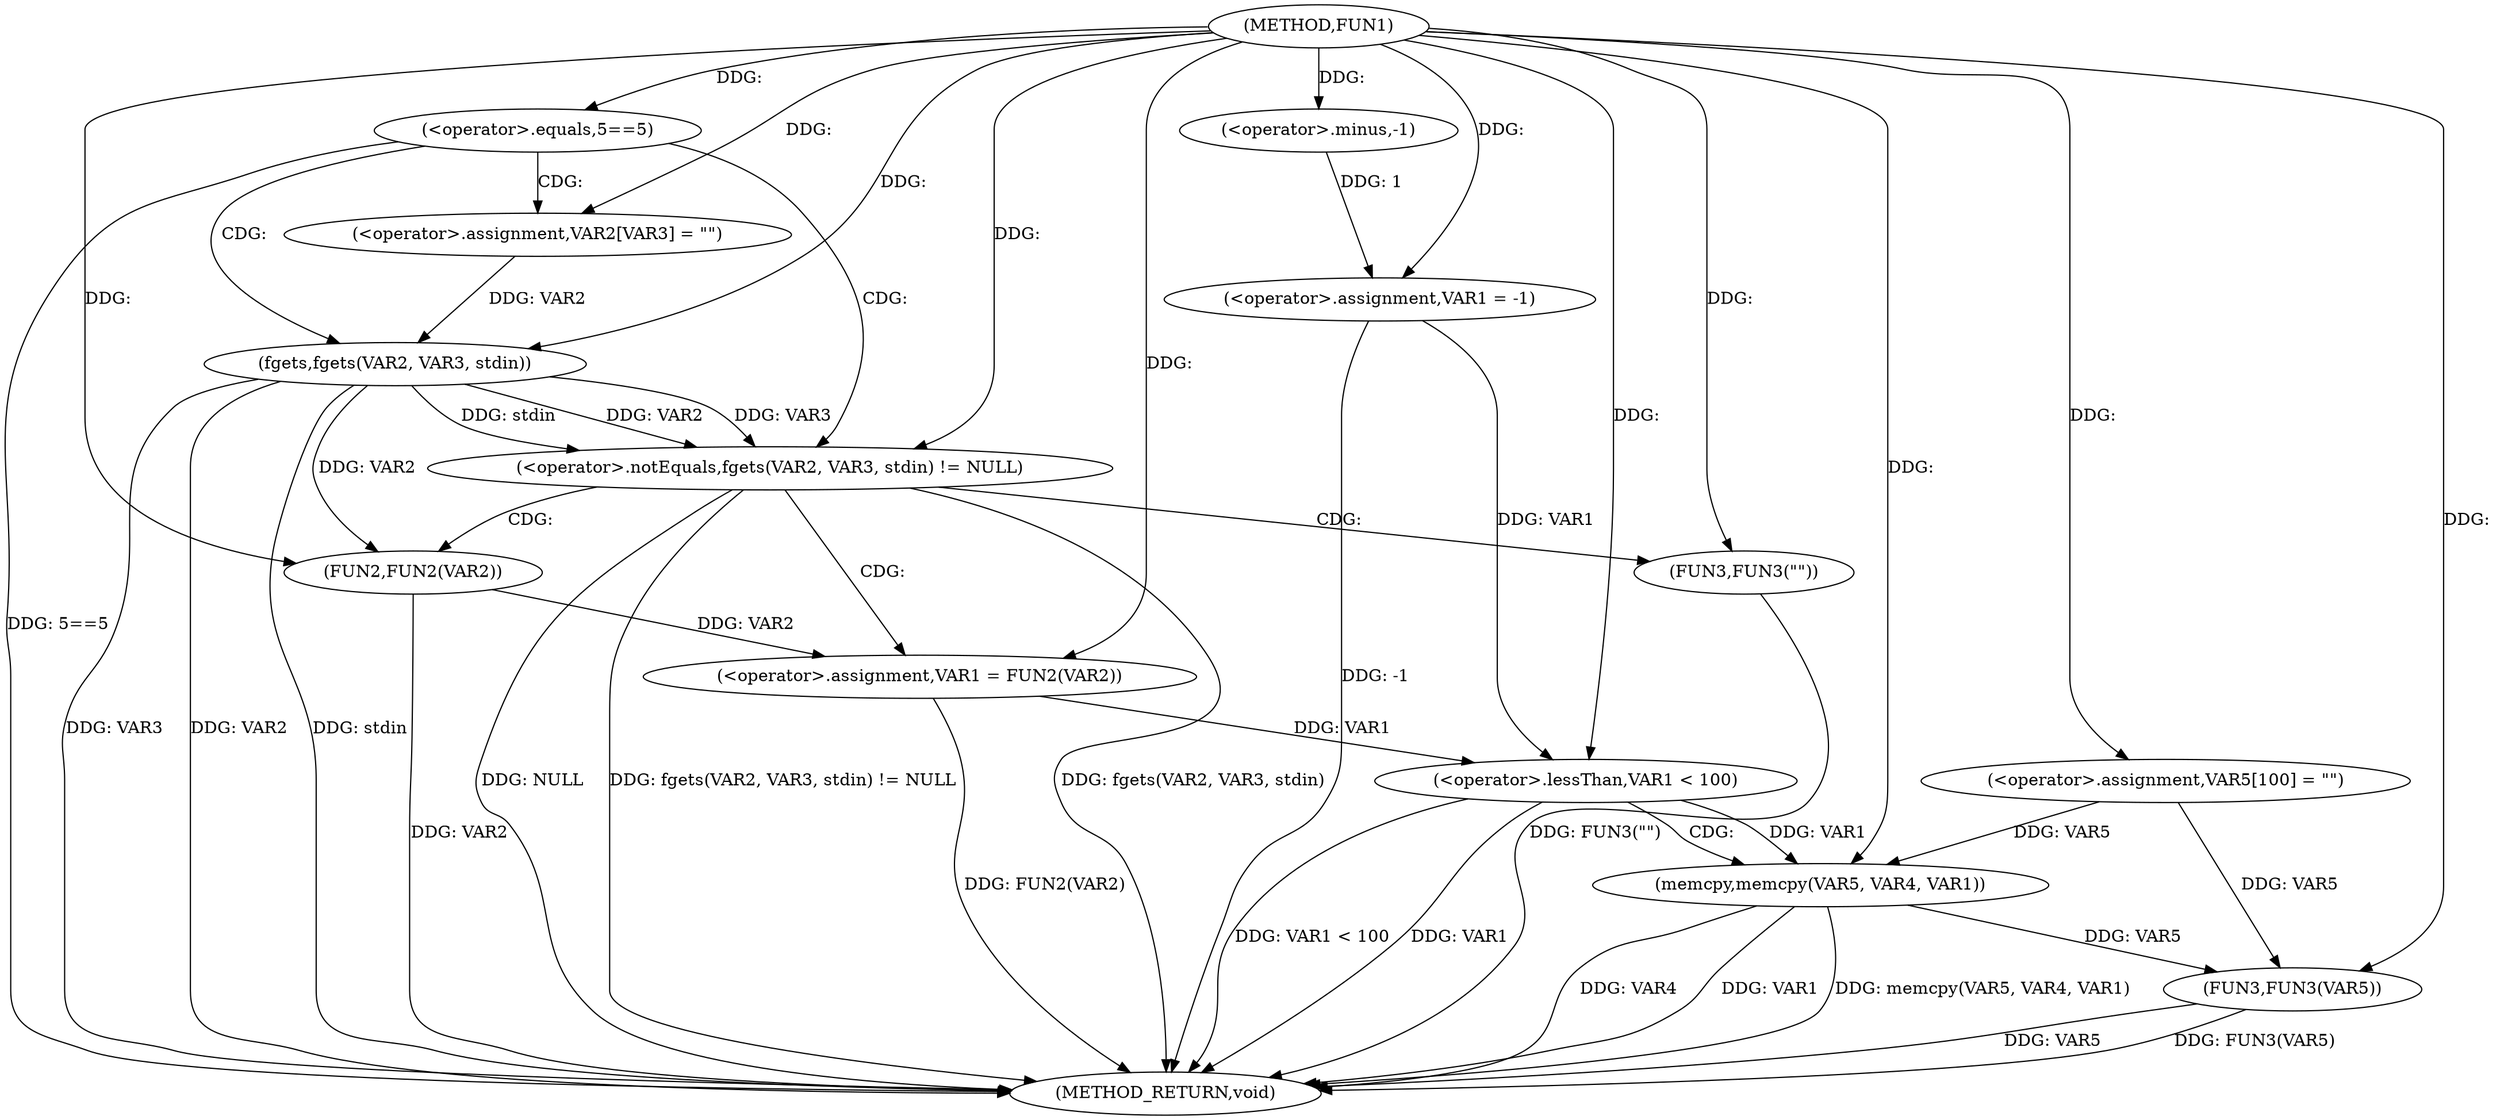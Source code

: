 digraph FUN1 {  
"1000100" [label = "(METHOD,FUN1)" ]
"1000150" [label = "(METHOD_RETURN,void)" ]
"1000103" [label = "(<operator>.assignment,VAR1 = -1)" ]
"1000105" [label = "(<operator>.minus,-1)" ]
"1000108" [label = "(<operator>.equals,5==5)" ]
"1000114" [label = "(<operator>.assignment,VAR2[VAR3] = \"\")" ]
"1000118" [label = "(<operator>.notEquals,fgets(VAR2, VAR3, stdin) != NULL)" ]
"1000119" [label = "(fgets,fgets(VAR2, VAR3, stdin))" ]
"1000125" [label = "(<operator>.assignment,VAR1 = FUN2(VAR2))" ]
"1000127" [label = "(FUN2,FUN2(VAR2))" ]
"1000131" [label = "(FUN3,FUN3(\"\"))" ]
"1000136" [label = "(<operator>.assignment,VAR5[100] = \"\")" ]
"1000140" [label = "(<operator>.lessThan,VAR1 < 100)" ]
"1000144" [label = "(memcpy,memcpy(VAR5, VAR4, VAR1))" ]
"1000148" [label = "(FUN3,FUN3(VAR5))" ]
  "1000108" -> "1000150"  [ label = "DDG: 5==5"] 
  "1000103" -> "1000150"  [ label = "DDG: -1"] 
  "1000140" -> "1000150"  [ label = "DDG: VAR1 < 100"] 
  "1000119" -> "1000150"  [ label = "DDG: VAR3"] 
  "1000125" -> "1000150"  [ label = "DDG: FUN2(VAR2)"] 
  "1000118" -> "1000150"  [ label = "DDG: fgets(VAR2, VAR3, stdin) != NULL"] 
  "1000119" -> "1000150"  [ label = "DDG: VAR2"] 
  "1000127" -> "1000150"  [ label = "DDG: VAR2"] 
  "1000118" -> "1000150"  [ label = "DDG: fgets(VAR2, VAR3, stdin)"] 
  "1000144" -> "1000150"  [ label = "DDG: VAR4"] 
  "1000144" -> "1000150"  [ label = "DDG: VAR1"] 
  "1000131" -> "1000150"  [ label = "DDG: FUN3(\"\")"] 
  "1000118" -> "1000150"  [ label = "DDG: NULL"] 
  "1000140" -> "1000150"  [ label = "DDG: VAR1"] 
  "1000144" -> "1000150"  [ label = "DDG: memcpy(VAR5, VAR4, VAR1)"] 
  "1000148" -> "1000150"  [ label = "DDG: VAR5"] 
  "1000148" -> "1000150"  [ label = "DDG: FUN3(VAR5)"] 
  "1000119" -> "1000150"  [ label = "DDG: stdin"] 
  "1000105" -> "1000103"  [ label = "DDG: 1"] 
  "1000100" -> "1000103"  [ label = "DDG: "] 
  "1000100" -> "1000105"  [ label = "DDG: "] 
  "1000100" -> "1000108"  [ label = "DDG: "] 
  "1000100" -> "1000114"  [ label = "DDG: "] 
  "1000119" -> "1000118"  [ label = "DDG: VAR2"] 
  "1000119" -> "1000118"  [ label = "DDG: VAR3"] 
  "1000119" -> "1000118"  [ label = "DDG: stdin"] 
  "1000114" -> "1000119"  [ label = "DDG: VAR2"] 
  "1000100" -> "1000119"  [ label = "DDG: "] 
  "1000100" -> "1000118"  [ label = "DDG: "] 
  "1000127" -> "1000125"  [ label = "DDG: VAR2"] 
  "1000100" -> "1000125"  [ label = "DDG: "] 
  "1000119" -> "1000127"  [ label = "DDG: VAR2"] 
  "1000100" -> "1000127"  [ label = "DDG: "] 
  "1000100" -> "1000131"  [ label = "DDG: "] 
  "1000100" -> "1000136"  [ label = "DDG: "] 
  "1000125" -> "1000140"  [ label = "DDG: VAR1"] 
  "1000103" -> "1000140"  [ label = "DDG: VAR1"] 
  "1000100" -> "1000140"  [ label = "DDG: "] 
  "1000136" -> "1000144"  [ label = "DDG: VAR5"] 
  "1000100" -> "1000144"  [ label = "DDG: "] 
  "1000140" -> "1000144"  [ label = "DDG: VAR1"] 
  "1000144" -> "1000148"  [ label = "DDG: VAR5"] 
  "1000136" -> "1000148"  [ label = "DDG: VAR5"] 
  "1000100" -> "1000148"  [ label = "DDG: "] 
  "1000108" -> "1000119"  [ label = "CDG: "] 
  "1000108" -> "1000114"  [ label = "CDG: "] 
  "1000108" -> "1000118"  [ label = "CDG: "] 
  "1000118" -> "1000125"  [ label = "CDG: "] 
  "1000118" -> "1000131"  [ label = "CDG: "] 
  "1000118" -> "1000127"  [ label = "CDG: "] 
  "1000140" -> "1000144"  [ label = "CDG: "] 
}
